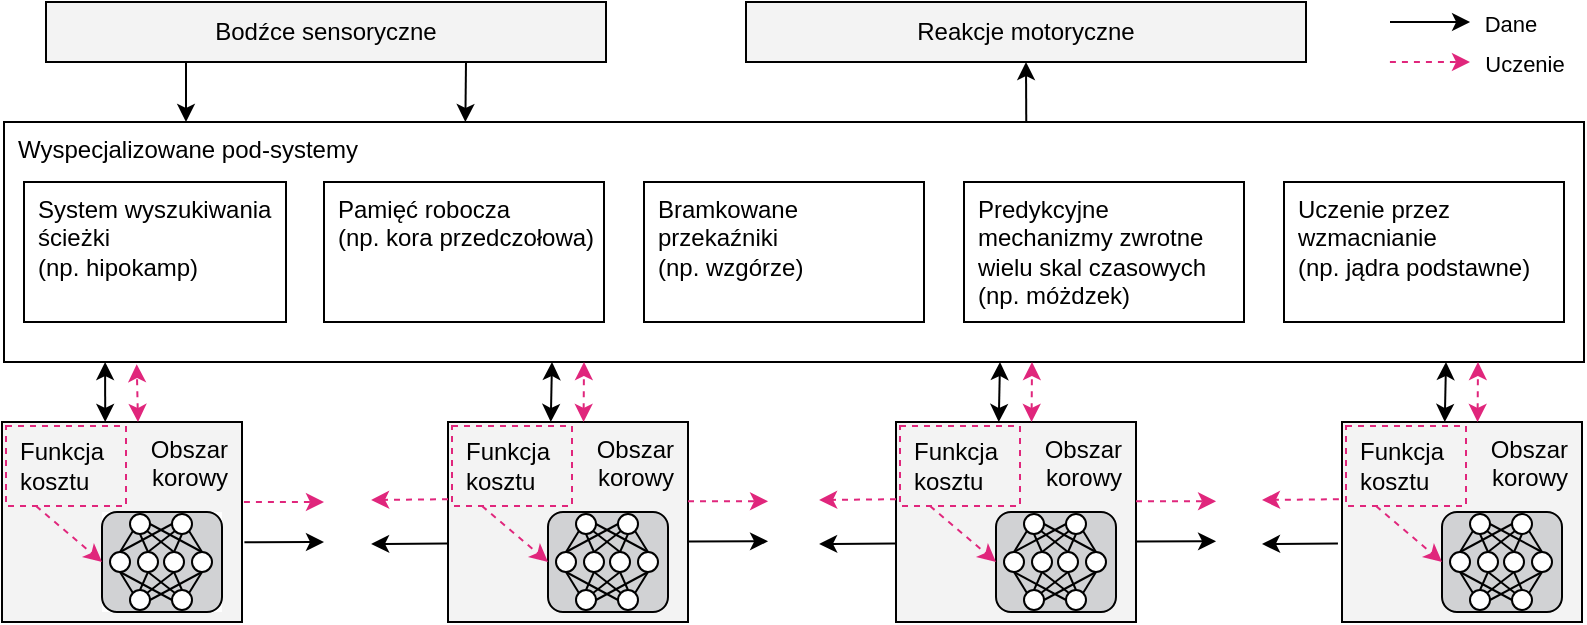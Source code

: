 <mxfile version="14.7.6" type="device"><diagram id="krfHwxQcrZ3fAR7Ag-4z" name="Page-1"><mxGraphModel dx="1292" dy="723" grid="1" gridSize="10" guides="1" tooltips="1" connect="1" arrows="1" fold="1" page="1" pageScale="1" pageWidth="827" pageHeight="1169" math="0" shadow="0"><root><mxCell id="0"/><mxCell id="1" parent="0"/><mxCell id="13" style="edgeStyle=orthogonalEdgeStyle;rounded=0;orthogonalLoop=1;jettySize=auto;html=1;entryX=0.5;entryY=1;entryDx=0;entryDy=0;exitX=0.647;exitY=-0.003;exitDx=0;exitDy=0;exitPerimeter=0;" parent="1" source="2" target="10" edge="1"><mxGeometry relative="1" as="geometry"><Array as="points"/></mxGeometry></mxCell><mxCell id="2" value="Wyspecjalizowane pod-systemy" style="rounded=0;whiteSpace=wrap;html=1;verticalAlign=top;labelPosition=center;verticalLabelPosition=middle;align=left;spacingLeft=5;" parent="1" vertex="1"><mxGeometry x="19" y="80" width="790" height="120" as="geometry"/></mxCell><mxCell id="3" value="System wyszukiwania ścieżki&lt;br&gt;(np. hipokamp)" style="rounded=0;whiteSpace=wrap;html=1;verticalAlign=top;labelPosition=center;verticalLabelPosition=middle;align=left;spacingLeft=5;" parent="1" vertex="1"><mxGeometry x="29" y="110" width="131" height="70" as="geometry"/></mxCell><mxCell id="4" value="Pamięć robocza&lt;br&gt;(np. kora przedczołowa)" style="rounded=0;whiteSpace=wrap;html=1;verticalAlign=top;labelPosition=center;verticalLabelPosition=middle;align=left;spacingLeft=5;" parent="1" vertex="1"><mxGeometry x="179" y="110" width="140" height="70" as="geometry"/></mxCell><mxCell id="5" value="Bramkowane przekaźniki&lt;br&gt;(np. wzgórze)" style="rounded=0;whiteSpace=wrap;html=1;verticalAlign=top;labelPosition=center;verticalLabelPosition=middle;align=left;spacingLeft=5;" parent="1" vertex="1"><mxGeometry x="339" y="110" width="140" height="70" as="geometry"/></mxCell><mxCell id="6" value="Predykcyjne mechanizmy zwrotne wielu skal czasowych&lt;br&gt;(np. móżdzek)" style="rounded=0;whiteSpace=wrap;html=1;verticalAlign=top;labelPosition=center;verticalLabelPosition=middle;align=left;spacingLeft=5;" parent="1" vertex="1"><mxGeometry x="499" y="110" width="140" height="70" as="geometry"/></mxCell><mxCell id="7" value="Uczenie przez wzmacnianie&lt;br&gt;(np. jądra podstawne)" style="rounded=0;whiteSpace=wrap;html=1;verticalAlign=top;labelPosition=center;verticalLabelPosition=middle;align=left;spacingLeft=5;" parent="1" vertex="1"><mxGeometry x="659" y="110" width="140" height="70" as="geometry"/></mxCell><mxCell id="11" style="edgeStyle=orthogonalEdgeStyle;rounded=0;orthogonalLoop=1;jettySize=auto;html=1;exitX=0.25;exitY=1;exitDx=0;exitDy=0;" parent="1" source="9" edge="1"><mxGeometry relative="1" as="geometry"><Array as="points"><mxPoint x="110" y="80"/></Array><mxPoint x="110" y="80" as="targetPoint"/></mxGeometry></mxCell><mxCell id="12" style="edgeStyle=orthogonalEdgeStyle;rounded=0;orthogonalLoop=1;jettySize=auto;html=1;exitX=0.75;exitY=1;exitDx=0;exitDy=0;entryX=0.292;entryY=0;entryDx=0;entryDy=0;entryPerimeter=0;" parent="1" source="9" target="2" edge="1"><mxGeometry relative="1" as="geometry"><mxPoint x="210" y="80" as="targetPoint"/><Array as="points"/></mxGeometry></mxCell><mxCell id="9" value="Bodźce sensoryczne" style="rounded=0;whiteSpace=wrap;html=1;align=center;fillColor=#f3f3f3;" parent="1" vertex="1"><mxGeometry x="40" y="20" width="280" height="30" as="geometry"/></mxCell><mxCell id="10" value="Reakcje motoryczne" style="rounded=0;whiteSpace=wrap;html=1;align=center;fillColor=#f3f3f3;" parent="1" vertex="1"><mxGeometry x="390" y="20" width="280" height="30" as="geometry"/></mxCell><mxCell id="82" value="" style="group;fillColor=#f3f3f3;" parent="1" vertex="1" connectable="0"><mxGeometry x="18" y="230" width="120" height="100" as="geometry"/></mxCell><mxCell id="14" value="Obszar&lt;br&gt;korowy" style="rounded=0;whiteSpace=wrap;html=1;align=right;verticalAlign=top;spacingRight=5;fillColor=#f3f3f3;" parent="82" vertex="1"><mxGeometry width="120" height="100" as="geometry"/></mxCell><mxCell id="49" value="" style="group;fillColor=#ffffff;" parent="82" vertex="1" connectable="0"><mxGeometry x="50" y="45" width="60" height="50" as="geometry"/></mxCell><mxCell id="17" value="" style="rounded=1;whiteSpace=wrap;html=1;align=right;fillColor=#d1d2d4;" parent="49" vertex="1"><mxGeometry width="60" height="50" as="geometry"/></mxCell><mxCell id="18" value="" style="ellipse;whiteSpace=wrap;html=1;aspect=fixed;align=right;" parent="49" vertex="1"><mxGeometry x="14" y="1" width="10" height="10" as="geometry"/></mxCell><mxCell id="19" value="" style="ellipse;whiteSpace=wrap;html=1;aspect=fixed;align=right;" parent="49" vertex="1"><mxGeometry x="35" y="1" width="10" height="10" as="geometry"/></mxCell><mxCell id="20" value="" style="ellipse;whiteSpace=wrap;html=1;aspect=fixed;align=right;" parent="49" vertex="1"><mxGeometry x="4" y="20" width="10" height="10" as="geometry"/></mxCell><mxCell id="21" value="" style="ellipse;whiteSpace=wrap;html=1;aspect=fixed;align=right;" parent="49" vertex="1"><mxGeometry x="18" y="20" width="10" height="10" as="geometry"/></mxCell><mxCell id="22" value="" style="ellipse;whiteSpace=wrap;html=1;aspect=fixed;align=right;" parent="49" vertex="1"><mxGeometry x="31" y="20" width="10" height="10" as="geometry"/></mxCell><mxCell id="23" value="" style="ellipse;whiteSpace=wrap;html=1;aspect=fixed;align=right;" parent="49" vertex="1"><mxGeometry x="45" y="20" width="10" height="10" as="geometry"/></mxCell><mxCell id="26" value="" style="endArrow=none;html=1;exitX=0.5;exitY=0;exitDx=0;exitDy=0;entryX=0;entryY=1;entryDx=0;entryDy=0;" parent="49" source="20" target="18" edge="1"><mxGeometry width="50" height="50" relative="1" as="geometry"><mxPoint x="58" y="50" as="sourcePoint"/><mxPoint x="108" as="targetPoint"/></mxGeometry></mxCell><mxCell id="27" value="" style="endArrow=none;html=1;exitX=0.5;exitY=0;exitDx=0;exitDy=0;entryX=0.5;entryY=1;entryDx=0;entryDy=0;" parent="49" source="21" target="18" edge="1"><mxGeometry width="50" height="50" relative="1" as="geometry"><mxPoint x="58" y="50" as="sourcePoint"/><mxPoint x="108" as="targetPoint"/></mxGeometry></mxCell><mxCell id="28" value="" style="endArrow=none;html=1;exitX=0.5;exitY=0;exitDx=0;exitDy=0;entryX=1;entryY=1;entryDx=0;entryDy=0;" parent="49" source="22" target="18" edge="1"><mxGeometry width="50" height="50" relative="1" as="geometry"><mxPoint x="60" y="50" as="sourcePoint"/><mxPoint x="110" as="targetPoint"/></mxGeometry></mxCell><mxCell id="29" value="" style="endArrow=none;html=1;exitX=0.5;exitY=0;exitDx=0;exitDy=0;entryX=1;entryY=0.5;entryDx=0;entryDy=0;" parent="49" source="23" target="18" edge="1"><mxGeometry width="50" height="50" relative="1" as="geometry"><mxPoint x="60" y="50" as="sourcePoint"/><mxPoint x="110" as="targetPoint"/></mxGeometry></mxCell><mxCell id="34" value="" style="endArrow=none;html=1;exitX=0.5;exitY=0;exitDx=0;exitDy=0;entryX=0;entryY=0.5;entryDx=0;entryDy=0;" parent="49" source="20" target="19" edge="1"><mxGeometry width="50" height="50" relative="1" as="geometry"><mxPoint x="19" y="30" as="sourcePoint"/><mxPoint x="25.464" y="8.536" as="targetPoint"/></mxGeometry></mxCell><mxCell id="35" value="" style="endArrow=none;html=1;exitX=0.5;exitY=0;exitDx=0;exitDy=0;entryX=0;entryY=1;entryDx=0;entryDy=0;" parent="49" source="21" target="19" edge="1"><mxGeometry width="50" height="50" relative="1" as="geometry"><mxPoint x="19" y="30" as="sourcePoint"/><mxPoint x="40" as="targetPoint"/></mxGeometry></mxCell><mxCell id="36" value="" style="endArrow=none;html=1;exitX=0.5;exitY=0;exitDx=0;exitDy=0;entryX=0.5;entryY=1;entryDx=0;entryDy=0;" parent="49" source="22" target="19" edge="1"><mxGeometry width="50" height="50" relative="1" as="geometry"><mxPoint x="33" y="30" as="sourcePoint"/><mxPoint x="46.464" y="8.536" as="targetPoint"/></mxGeometry></mxCell><mxCell id="37" value="" style="endArrow=none;html=1;exitX=0.5;exitY=0;exitDx=0;exitDy=0;entryX=1;entryY=1;entryDx=0;entryDy=0;" parent="49" source="23" target="19" edge="1"><mxGeometry width="50" height="50" relative="1" as="geometry"><mxPoint x="46" y="30" as="sourcePoint"/><mxPoint x="50" y="10" as="targetPoint"/></mxGeometry></mxCell><mxCell id="38" value="" style="ellipse;whiteSpace=wrap;html=1;aspect=fixed;align=right;" parent="49" vertex="1"><mxGeometry x="14" y="39" width="10" height="10" as="geometry"/></mxCell><mxCell id="39" value="" style="ellipse;whiteSpace=wrap;html=1;aspect=fixed;align=right;" parent="49" vertex="1"><mxGeometry x="35" y="39" width="10" height="10" as="geometry"/></mxCell><mxCell id="40" value="" style="endArrow=none;html=1;exitX=0.5;exitY=1;exitDx=0;exitDy=0;entryX=0;entryY=0;entryDx=0;entryDy=0;" parent="49" source="20" target="38" edge="1"><mxGeometry width="50" height="50" relative="1" as="geometry"><mxPoint x="19" y="30" as="sourcePoint"/><mxPoint x="45" y="5" as="targetPoint"/></mxGeometry></mxCell><mxCell id="41" value="" style="endArrow=none;html=1;exitX=0.5;exitY=1;exitDx=0;exitDy=0;entryX=0.5;entryY=0;entryDx=0;entryDy=0;" parent="49" source="21" target="38" edge="1"><mxGeometry width="50" height="50" relative="1" as="geometry"><mxPoint x="19" y="40" as="sourcePoint"/><mxPoint x="25.464" y="61.464" as="targetPoint"/></mxGeometry></mxCell><mxCell id="42" value="" style="endArrow=none;html=1;exitX=0.5;exitY=1;exitDx=0;exitDy=0;entryX=1;entryY=0;entryDx=0;entryDy=0;" parent="49" source="22" target="38" edge="1"><mxGeometry width="50" height="50" relative="1" as="geometry"><mxPoint x="33" y="40" as="sourcePoint"/><mxPoint x="29" y="60" as="targetPoint"/></mxGeometry></mxCell><mxCell id="43" value="" style="endArrow=none;html=1;exitX=0.5;exitY=1;exitDx=0;exitDy=0;entryX=1;entryY=0.5;entryDx=0;entryDy=0;" parent="49" source="23" target="38" edge="1"><mxGeometry width="50" height="50" relative="1" as="geometry"><mxPoint x="46" y="40" as="sourcePoint"/><mxPoint x="32.536" y="61.464" as="targetPoint"/></mxGeometry></mxCell><mxCell id="44" value="" style="endArrow=none;html=1;exitX=0.5;exitY=1;exitDx=0;exitDy=0;entryX=0;entryY=0.5;entryDx=0;entryDy=0;" parent="49" source="20" target="39" edge="1"><mxGeometry width="50" height="50" relative="1" as="geometry"><mxPoint x="60" y="40" as="sourcePoint"/><mxPoint x="34" y="65" as="targetPoint"/></mxGeometry></mxCell><mxCell id="45" value="" style="endArrow=none;html=1;exitX=0.5;exitY=1;exitDx=0;exitDy=0;entryX=0;entryY=0;entryDx=0;entryDy=0;" parent="49" source="21" target="39" edge="1"><mxGeometry width="50" height="50" relative="1" as="geometry"><mxPoint x="19" y="40" as="sourcePoint"/><mxPoint x="45" y="65" as="targetPoint"/></mxGeometry></mxCell><mxCell id="46" value="" style="endArrow=none;html=1;exitX=0.5;exitY=1;exitDx=0;exitDy=0;entryX=0.5;entryY=0;entryDx=0;entryDy=0;" parent="49" source="22" target="39" edge="1"><mxGeometry width="50" height="50" relative="1" as="geometry"><mxPoint x="33" y="40" as="sourcePoint"/><mxPoint x="46.464" y="61.464" as="targetPoint"/></mxGeometry></mxCell><mxCell id="47" value="" style="endArrow=none;html=1;exitX=0.5;exitY=1;exitDx=0;exitDy=0;entryX=1;entryY=0;entryDx=0;entryDy=0;" parent="49" source="23" target="39" edge="1"><mxGeometry width="50" height="50" relative="1" as="geometry"><mxPoint x="46" y="40" as="sourcePoint"/><mxPoint x="50" y="60" as="targetPoint"/></mxGeometry></mxCell><mxCell id="50" value="Funkcja&lt;br&gt;&lt;div style=&quot;&quot;&gt;&lt;span&gt;kosztu&lt;/span&gt;&lt;/div&gt;" style="rounded=0;whiteSpace=wrap;html=1;align=left;dashed=1;spacingLeft=5;fillColor=none;strokeColor=#E0267C;" parent="82" vertex="1"><mxGeometry x="2" y="2" width="60" height="40" as="geometry"/></mxCell><mxCell id="51" value="" style="endArrow=classic;html=1;exitX=0.25;exitY=1;exitDx=0;exitDy=0;dashed=1;entryX=0;entryY=0.5;entryDx=0;entryDy=0;strokeColor=#E0267C;" parent="82" source="50" target="17" edge="1"><mxGeometry width="50" height="50" relative="1" as="geometry"><mxPoint x="80" y="110" as="sourcePoint"/><mxPoint x="130" y="60" as="targetPoint"/></mxGeometry></mxCell><mxCell id="83" value="" style="group;fillColor=#f3f3f3;" parent="1" vertex="1" connectable="0"><mxGeometry x="241" y="230" width="120" height="100" as="geometry"/></mxCell><mxCell id="84" value="Obszar&lt;br&gt;korowy" style="rounded=0;whiteSpace=wrap;html=1;align=right;verticalAlign=top;spacingRight=5;fillColor=#f3f3f3;" parent="83" vertex="1"><mxGeometry width="120" height="100" as="geometry"/></mxCell><mxCell id="85" value="" style="group;" parent="83" vertex="1" connectable="0"><mxGeometry x="50" y="45" width="60" height="50" as="geometry"/></mxCell><mxCell id="86" value="" style="rounded=1;whiteSpace=wrap;html=1;align=right;fillColor=#d1d2d4;" parent="85" vertex="1"><mxGeometry width="60" height="50" as="geometry"/></mxCell><mxCell id="87" value="" style="ellipse;whiteSpace=wrap;html=1;aspect=fixed;align=right;" parent="85" vertex="1"><mxGeometry x="14" y="1" width="10" height="10" as="geometry"/></mxCell><mxCell id="88" value="" style="ellipse;whiteSpace=wrap;html=1;aspect=fixed;align=right;" parent="85" vertex="1"><mxGeometry x="35" y="1" width="10" height="10" as="geometry"/></mxCell><mxCell id="89" value="" style="ellipse;whiteSpace=wrap;html=1;aspect=fixed;align=right;" parent="85" vertex="1"><mxGeometry x="4" y="20" width="10" height="10" as="geometry"/></mxCell><mxCell id="90" value="" style="ellipse;whiteSpace=wrap;html=1;aspect=fixed;align=right;" parent="85" vertex="1"><mxGeometry x="18" y="20" width="10" height="10" as="geometry"/></mxCell><mxCell id="91" value="" style="ellipse;whiteSpace=wrap;html=1;aspect=fixed;align=right;" parent="85" vertex="1"><mxGeometry x="31" y="20" width="10" height="10" as="geometry"/></mxCell><mxCell id="92" value="" style="ellipse;whiteSpace=wrap;html=1;aspect=fixed;align=right;" parent="85" vertex="1"><mxGeometry x="45" y="20" width="10" height="10" as="geometry"/></mxCell><mxCell id="93" value="" style="endArrow=none;html=1;exitX=0.5;exitY=0;exitDx=0;exitDy=0;entryX=0;entryY=1;entryDx=0;entryDy=0;" parent="85" source="89" target="87" edge="1"><mxGeometry width="50" height="50" relative="1" as="geometry"><mxPoint x="58" y="50" as="sourcePoint"/><mxPoint x="108" as="targetPoint"/></mxGeometry></mxCell><mxCell id="94" value="" style="endArrow=none;html=1;exitX=0.5;exitY=0;exitDx=0;exitDy=0;entryX=0.5;entryY=1;entryDx=0;entryDy=0;" parent="85" source="90" target="87" edge="1"><mxGeometry width="50" height="50" relative="1" as="geometry"><mxPoint x="58" y="50" as="sourcePoint"/><mxPoint x="108" as="targetPoint"/></mxGeometry></mxCell><mxCell id="95" value="" style="endArrow=none;html=1;exitX=0.5;exitY=0;exitDx=0;exitDy=0;entryX=1;entryY=1;entryDx=0;entryDy=0;" parent="85" source="91" target="87" edge="1"><mxGeometry width="50" height="50" relative="1" as="geometry"><mxPoint x="60" y="50" as="sourcePoint"/><mxPoint x="110" as="targetPoint"/></mxGeometry></mxCell><mxCell id="96" value="" style="endArrow=none;html=1;exitX=0.5;exitY=0;exitDx=0;exitDy=0;entryX=1;entryY=0.5;entryDx=0;entryDy=0;" parent="85" source="92" target="87" edge="1"><mxGeometry width="50" height="50" relative="1" as="geometry"><mxPoint x="60" y="50" as="sourcePoint"/><mxPoint x="110" as="targetPoint"/></mxGeometry></mxCell><mxCell id="97" value="" style="endArrow=none;html=1;exitX=0.5;exitY=0;exitDx=0;exitDy=0;entryX=0;entryY=0.5;entryDx=0;entryDy=0;" parent="85" source="89" target="88" edge="1"><mxGeometry width="50" height="50" relative="1" as="geometry"><mxPoint x="19" y="30" as="sourcePoint"/><mxPoint x="25.464" y="8.536" as="targetPoint"/></mxGeometry></mxCell><mxCell id="98" value="" style="endArrow=none;html=1;exitX=0.5;exitY=0;exitDx=0;exitDy=0;entryX=0;entryY=1;entryDx=0;entryDy=0;" parent="85" source="90" target="88" edge="1"><mxGeometry width="50" height="50" relative="1" as="geometry"><mxPoint x="19" y="30" as="sourcePoint"/><mxPoint x="40" as="targetPoint"/></mxGeometry></mxCell><mxCell id="99" value="" style="endArrow=none;html=1;exitX=0.5;exitY=0;exitDx=0;exitDy=0;entryX=0.5;entryY=1;entryDx=0;entryDy=0;" parent="85" source="91" target="88" edge="1"><mxGeometry width="50" height="50" relative="1" as="geometry"><mxPoint x="33" y="30" as="sourcePoint"/><mxPoint x="46.464" y="8.536" as="targetPoint"/></mxGeometry></mxCell><mxCell id="100" value="" style="endArrow=none;html=1;exitX=0.5;exitY=0;exitDx=0;exitDy=0;entryX=1;entryY=1;entryDx=0;entryDy=0;" parent="85" source="92" target="88" edge="1"><mxGeometry width="50" height="50" relative="1" as="geometry"><mxPoint x="46" y="30" as="sourcePoint"/><mxPoint x="50" y="10" as="targetPoint"/></mxGeometry></mxCell><mxCell id="101" value="" style="ellipse;whiteSpace=wrap;html=1;aspect=fixed;align=right;" parent="85" vertex="1"><mxGeometry x="14" y="39" width="10" height="10" as="geometry"/></mxCell><mxCell id="102" value="" style="ellipse;whiteSpace=wrap;html=1;aspect=fixed;align=right;" parent="85" vertex="1"><mxGeometry x="35" y="39" width="10" height="10" as="geometry"/></mxCell><mxCell id="103" value="" style="endArrow=none;html=1;exitX=0.5;exitY=1;exitDx=0;exitDy=0;entryX=0;entryY=0;entryDx=0;entryDy=0;" parent="85" source="89" target="101" edge="1"><mxGeometry width="50" height="50" relative="1" as="geometry"><mxPoint x="19" y="30" as="sourcePoint"/><mxPoint x="45" y="5" as="targetPoint"/></mxGeometry></mxCell><mxCell id="104" value="" style="endArrow=none;html=1;exitX=0.5;exitY=1;exitDx=0;exitDy=0;entryX=0.5;entryY=0;entryDx=0;entryDy=0;" parent="85" source="90" target="101" edge="1"><mxGeometry width="50" height="50" relative="1" as="geometry"><mxPoint x="19" y="40" as="sourcePoint"/><mxPoint x="25.464" y="61.464" as="targetPoint"/></mxGeometry></mxCell><mxCell id="105" value="" style="endArrow=none;html=1;exitX=0.5;exitY=1;exitDx=0;exitDy=0;entryX=1;entryY=0;entryDx=0;entryDy=0;" parent="85" source="91" target="101" edge="1"><mxGeometry width="50" height="50" relative="1" as="geometry"><mxPoint x="33" y="40" as="sourcePoint"/><mxPoint x="29" y="60" as="targetPoint"/></mxGeometry></mxCell><mxCell id="106" value="" style="endArrow=none;html=1;exitX=0.5;exitY=1;exitDx=0;exitDy=0;entryX=1;entryY=0.5;entryDx=0;entryDy=0;" parent="85" source="92" target="101" edge="1"><mxGeometry width="50" height="50" relative="1" as="geometry"><mxPoint x="46" y="40" as="sourcePoint"/><mxPoint x="32.536" y="61.464" as="targetPoint"/></mxGeometry></mxCell><mxCell id="107" value="" style="endArrow=none;html=1;exitX=0.5;exitY=1;exitDx=0;exitDy=0;entryX=0;entryY=0.5;entryDx=0;entryDy=0;" parent="85" source="89" target="102" edge="1"><mxGeometry width="50" height="50" relative="1" as="geometry"><mxPoint x="60" y="40" as="sourcePoint"/><mxPoint x="34" y="65" as="targetPoint"/></mxGeometry></mxCell><mxCell id="108" value="" style="endArrow=none;html=1;exitX=0.5;exitY=1;exitDx=0;exitDy=0;entryX=0;entryY=0;entryDx=0;entryDy=0;" parent="85" source="90" target="102" edge="1"><mxGeometry width="50" height="50" relative="1" as="geometry"><mxPoint x="19" y="40" as="sourcePoint"/><mxPoint x="45" y="65" as="targetPoint"/></mxGeometry></mxCell><mxCell id="109" value="" style="endArrow=none;html=1;exitX=0.5;exitY=1;exitDx=0;exitDy=0;entryX=0.5;entryY=0;entryDx=0;entryDy=0;" parent="85" source="91" target="102" edge="1"><mxGeometry width="50" height="50" relative="1" as="geometry"><mxPoint x="33" y="40" as="sourcePoint"/><mxPoint x="46.464" y="61.464" as="targetPoint"/></mxGeometry></mxCell><mxCell id="110" value="" style="endArrow=none;html=1;exitX=0.5;exitY=1;exitDx=0;exitDy=0;entryX=1;entryY=0;entryDx=0;entryDy=0;" parent="85" source="92" target="102" edge="1"><mxGeometry width="50" height="50" relative="1" as="geometry"><mxPoint x="46" y="40" as="sourcePoint"/><mxPoint x="50" y="60" as="targetPoint"/></mxGeometry></mxCell><mxCell id="111" value="Funkcja&lt;br&gt;&lt;div style=&quot;&quot;&gt;&lt;span&gt;kosztu&lt;/span&gt;&lt;/div&gt;" style="rounded=0;whiteSpace=wrap;html=1;align=left;dashed=1;spacingLeft=5;fillColor=none;strokeColor=#E0267C;" parent="83" vertex="1"><mxGeometry x="2" y="2" width="60" height="40" as="geometry"/></mxCell><mxCell id="112" value="" style="endArrow=classic;html=1;exitX=0.25;exitY=1;exitDx=0;exitDy=0;dashed=1;entryX=0;entryY=0.5;entryDx=0;entryDy=0;strokeColor=#E0267C;" parent="83" source="111" target="86" edge="1"><mxGeometry width="50" height="50" relative="1" as="geometry"><mxPoint x="80" y="110" as="sourcePoint"/><mxPoint x="130" y="60" as="targetPoint"/></mxGeometry></mxCell><mxCell id="113" value="" style="group;fillColor=#F3F3F3;" parent="1" vertex="1" connectable="0"><mxGeometry x="465" y="230" width="120" height="100" as="geometry"/></mxCell><mxCell id="114" value="Obszar&lt;br&gt;korowy" style="rounded=0;whiteSpace=wrap;html=1;align=right;verticalAlign=top;spacingRight=5;fillColor=#f3f3f3;" parent="113" vertex="1"><mxGeometry width="120" height="100" as="geometry"/></mxCell><mxCell id="115" value="" style="group;glass=0;sketch=0;shadow=0;" parent="113" vertex="1" connectable="0"><mxGeometry x="50" y="45" width="60" height="50" as="geometry"/></mxCell><mxCell id="116" value="" style="rounded=1;whiteSpace=wrap;html=1;align=right;fillColor=#d1d2d4;" parent="115" vertex="1"><mxGeometry width="60" height="50" as="geometry"/></mxCell><mxCell id="117" value="" style="ellipse;whiteSpace=wrap;html=1;aspect=fixed;align=right;" parent="115" vertex="1"><mxGeometry x="14" y="1" width="10" height="10" as="geometry"/></mxCell><mxCell id="118" value="" style="ellipse;whiteSpace=wrap;html=1;aspect=fixed;align=right;" parent="115" vertex="1"><mxGeometry x="35" y="1" width="10" height="10" as="geometry"/></mxCell><mxCell id="119" value="" style="ellipse;whiteSpace=wrap;html=1;aspect=fixed;align=right;" parent="115" vertex="1"><mxGeometry x="4" y="20" width="10" height="10" as="geometry"/></mxCell><mxCell id="120" value="" style="ellipse;whiteSpace=wrap;html=1;aspect=fixed;align=right;" parent="115" vertex="1"><mxGeometry x="18" y="20" width="10" height="10" as="geometry"/></mxCell><mxCell id="121" value="" style="ellipse;whiteSpace=wrap;html=1;aspect=fixed;align=right;" parent="115" vertex="1"><mxGeometry x="31" y="20" width="10" height="10" as="geometry"/></mxCell><mxCell id="122" value="" style="ellipse;whiteSpace=wrap;html=1;aspect=fixed;align=right;" parent="115" vertex="1"><mxGeometry x="45" y="20" width="10" height="10" as="geometry"/></mxCell><mxCell id="123" value="" style="endArrow=none;html=1;exitX=0.5;exitY=0;exitDx=0;exitDy=0;entryX=0;entryY=1;entryDx=0;entryDy=0;" parent="115" source="119" target="117" edge="1"><mxGeometry width="50" height="50" relative="1" as="geometry"><mxPoint x="58" y="50" as="sourcePoint"/><mxPoint x="108" as="targetPoint"/></mxGeometry></mxCell><mxCell id="124" value="" style="endArrow=none;html=1;exitX=0.5;exitY=0;exitDx=0;exitDy=0;entryX=0.5;entryY=1;entryDx=0;entryDy=0;" parent="115" source="120" target="117" edge="1"><mxGeometry width="50" height="50" relative="1" as="geometry"><mxPoint x="58" y="50" as="sourcePoint"/><mxPoint x="108" as="targetPoint"/></mxGeometry></mxCell><mxCell id="125" value="" style="endArrow=none;html=1;exitX=0.5;exitY=0;exitDx=0;exitDy=0;entryX=1;entryY=1;entryDx=0;entryDy=0;" parent="115" source="121" target="117" edge="1"><mxGeometry width="50" height="50" relative="1" as="geometry"><mxPoint x="60" y="50" as="sourcePoint"/><mxPoint x="110" as="targetPoint"/></mxGeometry></mxCell><mxCell id="126" value="" style="endArrow=none;html=1;exitX=0.5;exitY=0;exitDx=0;exitDy=0;entryX=1;entryY=0.5;entryDx=0;entryDy=0;" parent="115" source="122" target="117" edge="1"><mxGeometry width="50" height="50" relative="1" as="geometry"><mxPoint x="60" y="50" as="sourcePoint"/><mxPoint x="110" as="targetPoint"/></mxGeometry></mxCell><mxCell id="127" value="" style="endArrow=none;html=1;exitX=0.5;exitY=0;exitDx=0;exitDy=0;entryX=0;entryY=0.5;entryDx=0;entryDy=0;" parent="115" source="119" target="118" edge="1"><mxGeometry width="50" height="50" relative="1" as="geometry"><mxPoint x="19" y="30" as="sourcePoint"/><mxPoint x="25.464" y="8.536" as="targetPoint"/></mxGeometry></mxCell><mxCell id="128" value="" style="endArrow=none;html=1;exitX=0.5;exitY=0;exitDx=0;exitDy=0;entryX=0;entryY=1;entryDx=0;entryDy=0;" parent="115" source="120" target="118" edge="1"><mxGeometry width="50" height="50" relative="1" as="geometry"><mxPoint x="19" y="30" as="sourcePoint"/><mxPoint x="40" as="targetPoint"/></mxGeometry></mxCell><mxCell id="129" value="" style="endArrow=none;html=1;exitX=0.5;exitY=0;exitDx=0;exitDy=0;entryX=0.5;entryY=1;entryDx=0;entryDy=0;" parent="115" source="121" target="118" edge="1"><mxGeometry width="50" height="50" relative="1" as="geometry"><mxPoint x="33" y="30" as="sourcePoint"/><mxPoint x="46.464" y="8.536" as="targetPoint"/></mxGeometry></mxCell><mxCell id="130" value="" style="endArrow=none;html=1;exitX=0.5;exitY=0;exitDx=0;exitDy=0;entryX=1;entryY=1;entryDx=0;entryDy=0;" parent="115" source="122" target="118" edge="1"><mxGeometry width="50" height="50" relative="1" as="geometry"><mxPoint x="46" y="30" as="sourcePoint"/><mxPoint x="50" y="10" as="targetPoint"/></mxGeometry></mxCell><mxCell id="131" value="" style="ellipse;whiteSpace=wrap;html=1;aspect=fixed;align=right;" parent="115" vertex="1"><mxGeometry x="14" y="39" width="10" height="10" as="geometry"/></mxCell><mxCell id="132" value="" style="ellipse;whiteSpace=wrap;html=1;aspect=fixed;align=right;" parent="115" vertex="1"><mxGeometry x="35" y="39" width="10" height="10" as="geometry"/></mxCell><mxCell id="133" value="" style="endArrow=none;html=1;exitX=0.5;exitY=1;exitDx=0;exitDy=0;entryX=0;entryY=0;entryDx=0;entryDy=0;" parent="115" source="119" target="131" edge="1"><mxGeometry width="50" height="50" relative="1" as="geometry"><mxPoint x="19" y="30" as="sourcePoint"/><mxPoint x="45" y="5" as="targetPoint"/></mxGeometry></mxCell><mxCell id="134" value="" style="endArrow=none;html=1;exitX=0.5;exitY=1;exitDx=0;exitDy=0;entryX=0.5;entryY=0;entryDx=0;entryDy=0;" parent="115" source="120" target="131" edge="1"><mxGeometry width="50" height="50" relative="1" as="geometry"><mxPoint x="19" y="40" as="sourcePoint"/><mxPoint x="25.464" y="61.464" as="targetPoint"/></mxGeometry></mxCell><mxCell id="135" value="" style="endArrow=none;html=1;exitX=0.5;exitY=1;exitDx=0;exitDy=0;entryX=1;entryY=0;entryDx=0;entryDy=0;" parent="115" source="121" target="131" edge="1"><mxGeometry width="50" height="50" relative="1" as="geometry"><mxPoint x="33" y="40" as="sourcePoint"/><mxPoint x="29" y="60" as="targetPoint"/></mxGeometry></mxCell><mxCell id="136" value="" style="endArrow=none;html=1;exitX=0.5;exitY=1;exitDx=0;exitDy=0;entryX=1;entryY=0.5;entryDx=0;entryDy=0;" parent="115" source="122" target="131" edge="1"><mxGeometry width="50" height="50" relative="1" as="geometry"><mxPoint x="46" y="40" as="sourcePoint"/><mxPoint x="32.536" y="61.464" as="targetPoint"/></mxGeometry></mxCell><mxCell id="137" value="" style="endArrow=none;html=1;exitX=0.5;exitY=1;exitDx=0;exitDy=0;entryX=0;entryY=0.5;entryDx=0;entryDy=0;" parent="115" source="119" target="132" edge="1"><mxGeometry width="50" height="50" relative="1" as="geometry"><mxPoint x="60" y="40" as="sourcePoint"/><mxPoint x="34" y="65" as="targetPoint"/></mxGeometry></mxCell><mxCell id="138" value="" style="endArrow=none;html=1;exitX=0.5;exitY=1;exitDx=0;exitDy=0;entryX=0;entryY=0;entryDx=0;entryDy=0;" parent="115" source="120" target="132" edge="1"><mxGeometry width="50" height="50" relative="1" as="geometry"><mxPoint x="19" y="40" as="sourcePoint"/><mxPoint x="45" y="65" as="targetPoint"/></mxGeometry></mxCell><mxCell id="139" value="" style="endArrow=none;html=1;exitX=0.5;exitY=1;exitDx=0;exitDy=0;entryX=0.5;entryY=0;entryDx=0;entryDy=0;" parent="115" source="121" target="132" edge="1"><mxGeometry width="50" height="50" relative="1" as="geometry"><mxPoint x="33" y="40" as="sourcePoint"/><mxPoint x="46.464" y="61.464" as="targetPoint"/></mxGeometry></mxCell><mxCell id="140" value="" style="endArrow=none;html=1;exitX=0.5;exitY=1;exitDx=0;exitDy=0;entryX=1;entryY=0;entryDx=0;entryDy=0;" parent="115" source="122" target="132" edge="1"><mxGeometry width="50" height="50" relative="1" as="geometry"><mxPoint x="46" y="40" as="sourcePoint"/><mxPoint x="50" y="60" as="targetPoint"/></mxGeometry></mxCell><mxCell id="141" value="Funkcja&lt;br&gt;&lt;div style=&quot;&quot;&gt;&lt;span&gt;kosztu&lt;/span&gt;&lt;/div&gt;" style="rounded=0;whiteSpace=wrap;html=1;align=left;dashed=1;spacingLeft=5;fillColor=none;strokeColor=#E0267C;" parent="113" vertex="1"><mxGeometry x="2" y="2" width="60" height="40" as="geometry"/></mxCell><mxCell id="142" value="" style="endArrow=classic;html=1;exitX=0.25;exitY=1;exitDx=0;exitDy=0;dashed=1;entryX=0;entryY=0.5;entryDx=0;entryDy=0;strokeColor=#E0267C;" parent="113" source="141" target="116" edge="1"><mxGeometry width="50" height="50" relative="1" as="geometry"><mxPoint x="80" y="110" as="sourcePoint"/><mxPoint x="130" y="60" as="targetPoint"/></mxGeometry></mxCell><mxCell id="143" value="" style="group;fillColor=#f3f3f3;" parent="1" vertex="1" connectable="0"><mxGeometry x="688" y="230" width="120" height="100" as="geometry"/></mxCell><mxCell id="144" value="Obszar&lt;br&gt;korowy" style="rounded=0;whiteSpace=wrap;html=1;align=right;verticalAlign=top;spacingRight=5;fillColor=#f3f3f3;" parent="143" vertex="1"><mxGeometry width="120" height="100" as="geometry"/></mxCell><mxCell id="145" value="" style="group;" parent="143" vertex="1" connectable="0"><mxGeometry x="50" y="45" width="60" height="50" as="geometry"/></mxCell><mxCell id="146" value="" style="rounded=1;whiteSpace=wrap;html=1;align=right;fillColor=#d1d2d4;" parent="145" vertex="1"><mxGeometry width="60" height="50" as="geometry"/></mxCell><mxCell id="147" value="" style="ellipse;whiteSpace=wrap;html=1;aspect=fixed;align=right;" parent="145" vertex="1"><mxGeometry x="14" y="1" width="10" height="10" as="geometry"/></mxCell><mxCell id="148" value="" style="ellipse;whiteSpace=wrap;html=1;aspect=fixed;align=right;" parent="145" vertex="1"><mxGeometry x="35" y="1" width="10" height="10" as="geometry"/></mxCell><mxCell id="149" value="" style="ellipse;whiteSpace=wrap;html=1;aspect=fixed;align=right;" parent="145" vertex="1"><mxGeometry x="4" y="20" width="10" height="10" as="geometry"/></mxCell><mxCell id="150" value="" style="ellipse;whiteSpace=wrap;html=1;aspect=fixed;align=right;" parent="145" vertex="1"><mxGeometry x="18" y="20" width="10" height="10" as="geometry"/></mxCell><mxCell id="151" value="" style="ellipse;whiteSpace=wrap;html=1;aspect=fixed;align=right;" parent="145" vertex="1"><mxGeometry x="31" y="20" width="10" height="10" as="geometry"/></mxCell><mxCell id="152" value="" style="ellipse;whiteSpace=wrap;html=1;aspect=fixed;align=right;" parent="145" vertex="1"><mxGeometry x="45" y="20" width="10" height="10" as="geometry"/></mxCell><mxCell id="153" value="" style="endArrow=none;html=1;exitX=0.5;exitY=0;exitDx=0;exitDy=0;entryX=0;entryY=1;entryDx=0;entryDy=0;" parent="145" source="149" target="147" edge="1"><mxGeometry width="50" height="50" relative="1" as="geometry"><mxPoint x="58" y="50" as="sourcePoint"/><mxPoint x="108" as="targetPoint"/></mxGeometry></mxCell><mxCell id="154" value="" style="endArrow=none;html=1;exitX=0.5;exitY=0;exitDx=0;exitDy=0;entryX=0.5;entryY=1;entryDx=0;entryDy=0;" parent="145" source="150" target="147" edge="1"><mxGeometry width="50" height="50" relative="1" as="geometry"><mxPoint x="58" y="50" as="sourcePoint"/><mxPoint x="108" as="targetPoint"/></mxGeometry></mxCell><mxCell id="155" value="" style="endArrow=none;html=1;exitX=0.5;exitY=0;exitDx=0;exitDy=0;entryX=1;entryY=1;entryDx=0;entryDy=0;" parent="145" source="151" target="147" edge="1"><mxGeometry width="50" height="50" relative="1" as="geometry"><mxPoint x="60" y="50" as="sourcePoint"/><mxPoint x="110" as="targetPoint"/></mxGeometry></mxCell><mxCell id="156" value="" style="endArrow=none;html=1;exitX=0.5;exitY=0;exitDx=0;exitDy=0;entryX=1;entryY=0.5;entryDx=0;entryDy=0;" parent="145" source="152" target="147" edge="1"><mxGeometry width="50" height="50" relative="1" as="geometry"><mxPoint x="60" y="50" as="sourcePoint"/><mxPoint x="110" as="targetPoint"/></mxGeometry></mxCell><mxCell id="157" value="" style="endArrow=none;html=1;exitX=0.5;exitY=0;exitDx=0;exitDy=0;entryX=0;entryY=0.5;entryDx=0;entryDy=0;" parent="145" source="149" target="148" edge="1"><mxGeometry width="50" height="50" relative="1" as="geometry"><mxPoint x="19" y="30" as="sourcePoint"/><mxPoint x="25.464" y="8.536" as="targetPoint"/></mxGeometry></mxCell><mxCell id="158" value="" style="endArrow=none;html=1;exitX=0.5;exitY=0;exitDx=0;exitDy=0;entryX=0;entryY=1;entryDx=0;entryDy=0;" parent="145" source="150" target="148" edge="1"><mxGeometry width="50" height="50" relative="1" as="geometry"><mxPoint x="19" y="30" as="sourcePoint"/><mxPoint x="40" as="targetPoint"/></mxGeometry></mxCell><mxCell id="159" value="" style="endArrow=none;html=1;exitX=0.5;exitY=0;exitDx=0;exitDy=0;entryX=0.5;entryY=1;entryDx=0;entryDy=0;" parent="145" source="151" target="148" edge="1"><mxGeometry width="50" height="50" relative="1" as="geometry"><mxPoint x="33" y="30" as="sourcePoint"/><mxPoint x="46.464" y="8.536" as="targetPoint"/></mxGeometry></mxCell><mxCell id="160" value="" style="endArrow=none;html=1;exitX=0.5;exitY=0;exitDx=0;exitDy=0;entryX=1;entryY=1;entryDx=0;entryDy=0;" parent="145" source="152" target="148" edge="1"><mxGeometry width="50" height="50" relative="1" as="geometry"><mxPoint x="46" y="30" as="sourcePoint"/><mxPoint x="50" y="10" as="targetPoint"/></mxGeometry></mxCell><mxCell id="161" value="" style="ellipse;whiteSpace=wrap;html=1;aspect=fixed;align=right;" parent="145" vertex="1"><mxGeometry x="14" y="39" width="10" height="10" as="geometry"/></mxCell><mxCell id="162" value="" style="ellipse;whiteSpace=wrap;html=1;aspect=fixed;align=right;" parent="145" vertex="1"><mxGeometry x="35" y="39" width="10" height="10" as="geometry"/></mxCell><mxCell id="163" value="" style="endArrow=none;html=1;exitX=0.5;exitY=1;exitDx=0;exitDy=0;entryX=0;entryY=0;entryDx=0;entryDy=0;" parent="145" source="149" target="161" edge="1"><mxGeometry width="50" height="50" relative="1" as="geometry"><mxPoint x="19" y="30" as="sourcePoint"/><mxPoint x="45" y="5" as="targetPoint"/></mxGeometry></mxCell><mxCell id="164" value="" style="endArrow=none;html=1;exitX=0.5;exitY=1;exitDx=0;exitDy=0;entryX=0.5;entryY=0;entryDx=0;entryDy=0;" parent="145" source="150" target="161" edge="1"><mxGeometry width="50" height="50" relative="1" as="geometry"><mxPoint x="19" y="40" as="sourcePoint"/><mxPoint x="25.464" y="61.464" as="targetPoint"/></mxGeometry></mxCell><mxCell id="165" value="" style="endArrow=none;html=1;exitX=0.5;exitY=1;exitDx=0;exitDy=0;entryX=1;entryY=0;entryDx=0;entryDy=0;" parent="145" source="151" target="161" edge="1"><mxGeometry width="50" height="50" relative="1" as="geometry"><mxPoint x="33" y="40" as="sourcePoint"/><mxPoint x="29" y="60" as="targetPoint"/></mxGeometry></mxCell><mxCell id="166" value="" style="endArrow=none;html=1;exitX=0.5;exitY=1;exitDx=0;exitDy=0;entryX=1;entryY=0.5;entryDx=0;entryDy=0;" parent="145" source="152" target="161" edge="1"><mxGeometry width="50" height="50" relative="1" as="geometry"><mxPoint x="46" y="40" as="sourcePoint"/><mxPoint x="32.536" y="61.464" as="targetPoint"/></mxGeometry></mxCell><mxCell id="167" value="" style="endArrow=none;html=1;exitX=0.5;exitY=1;exitDx=0;exitDy=0;entryX=0;entryY=0.5;entryDx=0;entryDy=0;" parent="145" source="149" target="162" edge="1"><mxGeometry width="50" height="50" relative="1" as="geometry"><mxPoint x="60" y="40" as="sourcePoint"/><mxPoint x="34" y="65" as="targetPoint"/></mxGeometry></mxCell><mxCell id="168" value="" style="endArrow=none;html=1;exitX=0.5;exitY=1;exitDx=0;exitDy=0;entryX=0;entryY=0;entryDx=0;entryDy=0;" parent="145" source="150" target="162" edge="1"><mxGeometry width="50" height="50" relative="1" as="geometry"><mxPoint x="19" y="40" as="sourcePoint"/><mxPoint x="45" y="65" as="targetPoint"/></mxGeometry></mxCell><mxCell id="169" value="" style="endArrow=none;html=1;exitX=0.5;exitY=1;exitDx=0;exitDy=0;entryX=0.5;entryY=0;entryDx=0;entryDy=0;" parent="145" source="151" target="162" edge="1"><mxGeometry width="50" height="50" relative="1" as="geometry"><mxPoint x="33" y="40" as="sourcePoint"/><mxPoint x="46.464" y="61.464" as="targetPoint"/></mxGeometry></mxCell><mxCell id="170" value="" style="endArrow=none;html=1;exitX=0.5;exitY=1;exitDx=0;exitDy=0;entryX=1;entryY=0;entryDx=0;entryDy=0;" parent="145" source="152" target="162" edge="1"><mxGeometry width="50" height="50" relative="1" as="geometry"><mxPoint x="46" y="40" as="sourcePoint"/><mxPoint x="50" y="60" as="targetPoint"/></mxGeometry></mxCell><mxCell id="171" value="Funkcja&lt;br&gt;&lt;div style=&quot;&quot;&gt;&lt;span&gt;kosztu&lt;/span&gt;&lt;/div&gt;" style="rounded=0;whiteSpace=wrap;html=1;align=left;dashed=1;spacingLeft=5;fillColor=none;strokeColor=#E0267C;" parent="143" vertex="1"><mxGeometry x="2" y="2" width="60" height="40" as="geometry"/></mxCell><mxCell id="172" value="" style="endArrow=classic;html=1;exitX=0.25;exitY=1;exitDx=0;exitDy=0;dashed=1;entryX=0;entryY=0.5;entryDx=0;entryDy=0;strokeColor=#E0267C;" parent="143" source="171" target="146" edge="1"><mxGeometry width="50" height="50" relative="1" as="geometry"><mxPoint x="80" y="110" as="sourcePoint"/><mxPoint x="130" y="60" as="targetPoint"/></mxGeometry></mxCell><mxCell id="173" value="" style="endArrow=classic;startArrow=classic;html=1;exitX=0.43;exitY=0;exitDx=0;exitDy=0;exitPerimeter=0;entryX=0.064;entryY=1;entryDx=0;entryDy=0;entryPerimeter=0;" parent="1" source="14" target="2" edge="1"><mxGeometry width="50" height="50" relative="1" as="geometry"><mxPoint x="190" y="330" as="sourcePoint"/><mxPoint x="240" y="280" as="targetPoint"/></mxGeometry></mxCell><mxCell id="174" value="" style="endArrow=classic;startArrow=classic;html=1;dashed=1;entryX=0.084;entryY=1.009;entryDx=0;entryDy=0;entryPerimeter=0;strokeColor=#E0267C;" parent="1" target="2" edge="1"><mxGeometry width="50" height="50" relative="1" as="geometry"><mxPoint x="86" y="230" as="sourcePoint"/><mxPoint x="80.56" y="200" as="targetPoint"/></mxGeometry></mxCell><mxCell id="181" value="" style="endArrow=classic;html=1;exitX=1.01;exitY=0.601;exitDx=0;exitDy=0;exitPerimeter=0;" parent="1" source="14" edge="1"><mxGeometry width="50" height="50" relative="1" as="geometry"><mxPoint x="269" y="350" as="sourcePoint"/><mxPoint x="179" y="290" as="targetPoint"/></mxGeometry></mxCell><mxCell id="184" value="" style="endArrow=classic;html=1;exitX=1.008;exitY=0.4;exitDx=0;exitDy=0;exitPerimeter=0;dashed=1;strokeColor=#E0267C;" parent="1" source="14" edge="1"><mxGeometry width="50" height="50" relative="1" as="geometry"><mxPoint x="149.2" y="300.1" as="sourcePoint"/><mxPoint x="179" y="270" as="targetPoint"/></mxGeometry></mxCell><mxCell id="185" value="" style="endArrow=classic;html=1;exitX=1.01;exitY=0.601;exitDx=0;exitDy=0;exitPerimeter=0;" parent="1" edge="1"><mxGeometry width="50" height="50" relative="1" as="geometry"><mxPoint x="361.24" y="289.76" as="sourcePoint"/><mxPoint x="401.04" y="289.66" as="targetPoint"/></mxGeometry></mxCell><mxCell id="186" value="" style="endArrow=classic;html=1;exitX=1.008;exitY=0.4;exitDx=0;exitDy=0;exitPerimeter=0;dashed=1;strokeColor=#E0267C;" parent="1" edge="1"><mxGeometry width="50" height="50" relative="1" as="geometry"><mxPoint x="361.0" y="269.66" as="sourcePoint"/><mxPoint x="401.04" y="269.66" as="targetPoint"/></mxGeometry></mxCell><mxCell id="187" value="" style="endArrow=classic;html=1;exitX=1.01;exitY=0.601;exitDx=0;exitDy=0;exitPerimeter=0;" parent="1" edge="1"><mxGeometry width="50" height="50" relative="1" as="geometry"><mxPoint x="585.24" y="289.76" as="sourcePoint"/><mxPoint x="625.04" y="289.66" as="targetPoint"/></mxGeometry></mxCell><mxCell id="188" value="" style="endArrow=classic;html=1;exitX=1.008;exitY=0.4;exitDx=0;exitDy=0;exitPerimeter=0;dashed=1;strokeColor=#E0267C;" parent="1" edge="1"><mxGeometry width="50" height="50" relative="1" as="geometry"><mxPoint x="585.0" y="269.66" as="sourcePoint"/><mxPoint x="625.04" y="269.66" as="targetPoint"/></mxGeometry></mxCell><mxCell id="190" value="" style="endArrow=classic;html=1;exitX=-0.017;exitY=0.607;exitDx=0;exitDy=0;exitPerimeter=0;" parent="1" source="144" edge="1"><mxGeometry width="50" height="50" relative="1" as="geometry"><mxPoint x="648.2" y="289.76" as="sourcePoint"/><mxPoint x="648" y="291" as="targetPoint"/></mxGeometry></mxCell><mxCell id="191" value="" style="endArrow=classic;html=1;exitX=-0.013;exitY=0.386;exitDx=0;exitDy=0;exitPerimeter=0;dashed=1;strokeColor=#E0267C;" parent="1" source="144" edge="1"><mxGeometry width="50" height="50" relative="1" as="geometry"><mxPoint x="647.96" y="269.66" as="sourcePoint"/><mxPoint x="648" y="269" as="targetPoint"/></mxGeometry></mxCell><mxCell id="192" value="" style="endArrow=classic;html=1;exitX=-0.017;exitY=0.607;exitDx=0;exitDy=0;exitPerimeter=0;" parent="1" edge="1"><mxGeometry width="50" height="50" relative="1" as="geometry"><mxPoint x="464.52" y="290.71" as="sourcePoint"/><mxPoint x="426.56" y="291.01" as="targetPoint"/></mxGeometry></mxCell><mxCell id="193" value="" style="endArrow=classic;html=1;exitX=-0.013;exitY=0.386;exitDx=0;exitDy=0;exitPerimeter=0;dashed=1;strokeColor=#E0267C;" parent="1" edge="1"><mxGeometry width="50" height="50" relative="1" as="geometry"><mxPoint x="465.0" y="268.61" as="sourcePoint"/><mxPoint x="426.56" y="269.01" as="targetPoint"/></mxGeometry></mxCell><mxCell id="194" value="" style="endArrow=classic;html=1;exitX=-0.017;exitY=0.607;exitDx=0;exitDy=0;exitPerimeter=0;" parent="1" edge="1"><mxGeometry width="50" height="50" relative="1" as="geometry"><mxPoint x="240.52" y="290.71" as="sourcePoint"/><mxPoint x="202.56" y="291.01" as="targetPoint"/></mxGeometry></mxCell><mxCell id="195" value="" style="endArrow=classic;html=1;exitX=-0.013;exitY=0.386;exitDx=0;exitDy=0;exitPerimeter=0;dashed=1;strokeColor=#E0267C;" parent="1" edge="1"><mxGeometry width="50" height="50" relative="1" as="geometry"><mxPoint x="241" y="268.61" as="sourcePoint"/><mxPoint x="202.56" y="269.01" as="targetPoint"/></mxGeometry></mxCell><mxCell id="198" value="" style="endArrow=classic;startArrow=classic;html=1;exitX=0.43;exitY=0;exitDx=0;exitDy=0;exitPerimeter=0;" parent="1" edge="1"><mxGeometry width="50" height="50" relative="1" as="geometry"><mxPoint x="292.38" y="230" as="sourcePoint"/><mxPoint x="293" y="200" as="targetPoint"/></mxGeometry></mxCell><mxCell id="199" value="" style="endArrow=classic;startArrow=classic;html=1;dashed=1;strokeColor=#E0267C;" parent="1" edge="1"><mxGeometry width="50" height="50" relative="1" as="geometry"><mxPoint x="308.78" y="230" as="sourcePoint"/><mxPoint x="309" y="200" as="targetPoint"/></mxGeometry></mxCell><mxCell id="200" value="" style="endArrow=classic;startArrow=classic;html=1;exitX=0.43;exitY=0;exitDx=0;exitDy=0;exitPerimeter=0;" parent="1" edge="1"><mxGeometry width="50" height="50" relative="1" as="geometry"><mxPoint x="516.38" y="230" as="sourcePoint"/><mxPoint x="517" y="200" as="targetPoint"/></mxGeometry></mxCell><mxCell id="201" value="" style="endArrow=classic;startArrow=classic;html=1;dashed=1;strokeColor=#E0267C;" parent="1" edge="1"><mxGeometry width="50" height="50" relative="1" as="geometry"><mxPoint x="532.78" y="230" as="sourcePoint"/><mxPoint x="533" y="200" as="targetPoint"/></mxGeometry></mxCell><mxCell id="202" value="" style="endArrow=classic;startArrow=classic;html=1;exitX=0.43;exitY=0;exitDx=0;exitDy=0;exitPerimeter=0;" parent="1" edge="1"><mxGeometry width="50" height="50" relative="1" as="geometry"><mxPoint x="739.38" y="230" as="sourcePoint"/><mxPoint x="740" y="200" as="targetPoint"/></mxGeometry></mxCell><mxCell id="203" value="" style="endArrow=classic;startArrow=classic;html=1;dashed=1;strokeColor=#E0267C;" parent="1" edge="1"><mxGeometry width="50" height="50" relative="1" as="geometry"><mxPoint x="755.78" y="230" as="sourcePoint"/><mxPoint x="756" y="200" as="targetPoint"/></mxGeometry></mxCell><mxCell id="204" value="" style="endArrow=classic;html=1;exitX=1.008;exitY=0.4;exitDx=0;exitDy=0;exitPerimeter=0;dashed=1;strokeColor=#E0267C;" parent="1" edge="1"><mxGeometry width="50" height="50" relative="1" as="geometry"><mxPoint x="711.96" y="50.0" as="sourcePoint"/><mxPoint x="752" y="50.0" as="targetPoint"/></mxGeometry></mxCell><mxCell id="205" value="Uczenie" style="edgeLabel;html=1;align=center;verticalAlign=middle;resizable=0;points=[];" parent="204" vertex="1" connectable="0"><mxGeometry x="0.491" y="-2" relative="1" as="geometry"><mxPoint x="37.04" y="-1" as="offset"/></mxGeometry></mxCell><mxCell id="206" value="" style="endArrow=classic;html=1;exitX=1.008;exitY=0.4;exitDx=0;exitDy=0;exitPerimeter=0;" parent="1" edge="1"><mxGeometry width="50" height="50" relative="1" as="geometry"><mxPoint x="712" y="30.0" as="sourcePoint"/><mxPoint x="752.04" y="30.0" as="targetPoint"/></mxGeometry></mxCell><mxCell id="207" value="Dane" style="edgeLabel;html=1;align=center;verticalAlign=middle;resizable=0;points=[];" parent="206" vertex="1" connectable="0"><mxGeometry x="0.491" y="-2" relative="1" as="geometry"><mxPoint x="30.04" y="-1" as="offset"/></mxGeometry></mxCell></root></mxGraphModel></diagram></mxfile>
